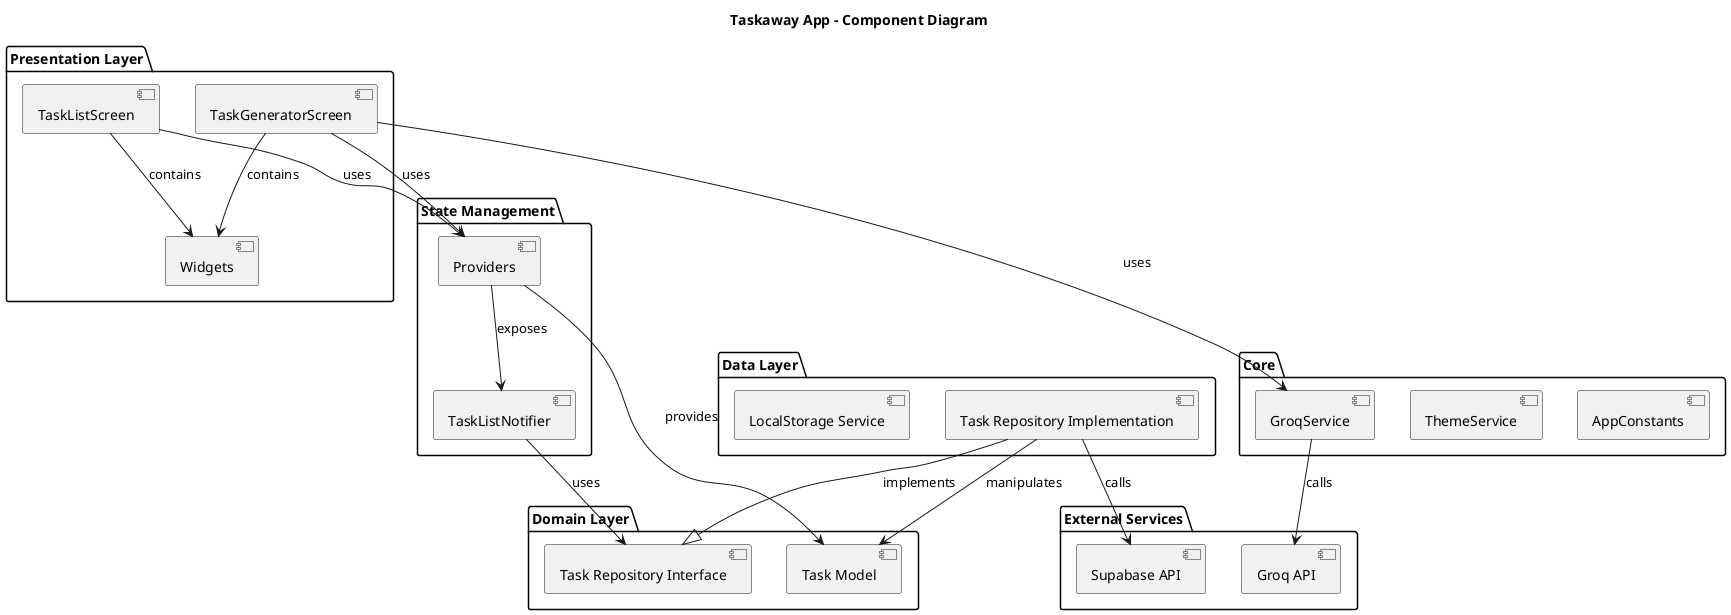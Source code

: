 @startuml TaskawayAppComponentDiagram
title Taskaway App - Component Diagram

package "Presentation Layer" {
  [TaskListScreen] as TLS
  [TaskGeneratorScreen] as TGS
  [Widgets] as W
}

package "State Management" {
  [TaskListNotifier] as TLN
  [Providers] as P
}

package "Domain Layer" {
  [Task Model] as TM
  [Task Repository Interface] as TRI
}

package "Data Layer" {
  [Task Repository Implementation] as TR
  [LocalStorage Service] as LS
}

package "External Services" {
  [Supabase API] as SAPI
  [Groq API] as GAPI
}

package "Core" {
  [AppConstants] as AC
  [ThemeService] as TS
  [GroqService] as GS
}

' Component relationships
TLS --> P : uses
TGS --> P : uses
TLS --> W : contains
TGS --> W : contains
P --> TLN : exposes
TLN --> TRI : uses
TR --> TM : manipulates
TRI <|-- TR : implements
TR --> SAPI : calls
GS --> GAPI : calls
TGS --> GS : uses
P --> TM : provides
@enduml
